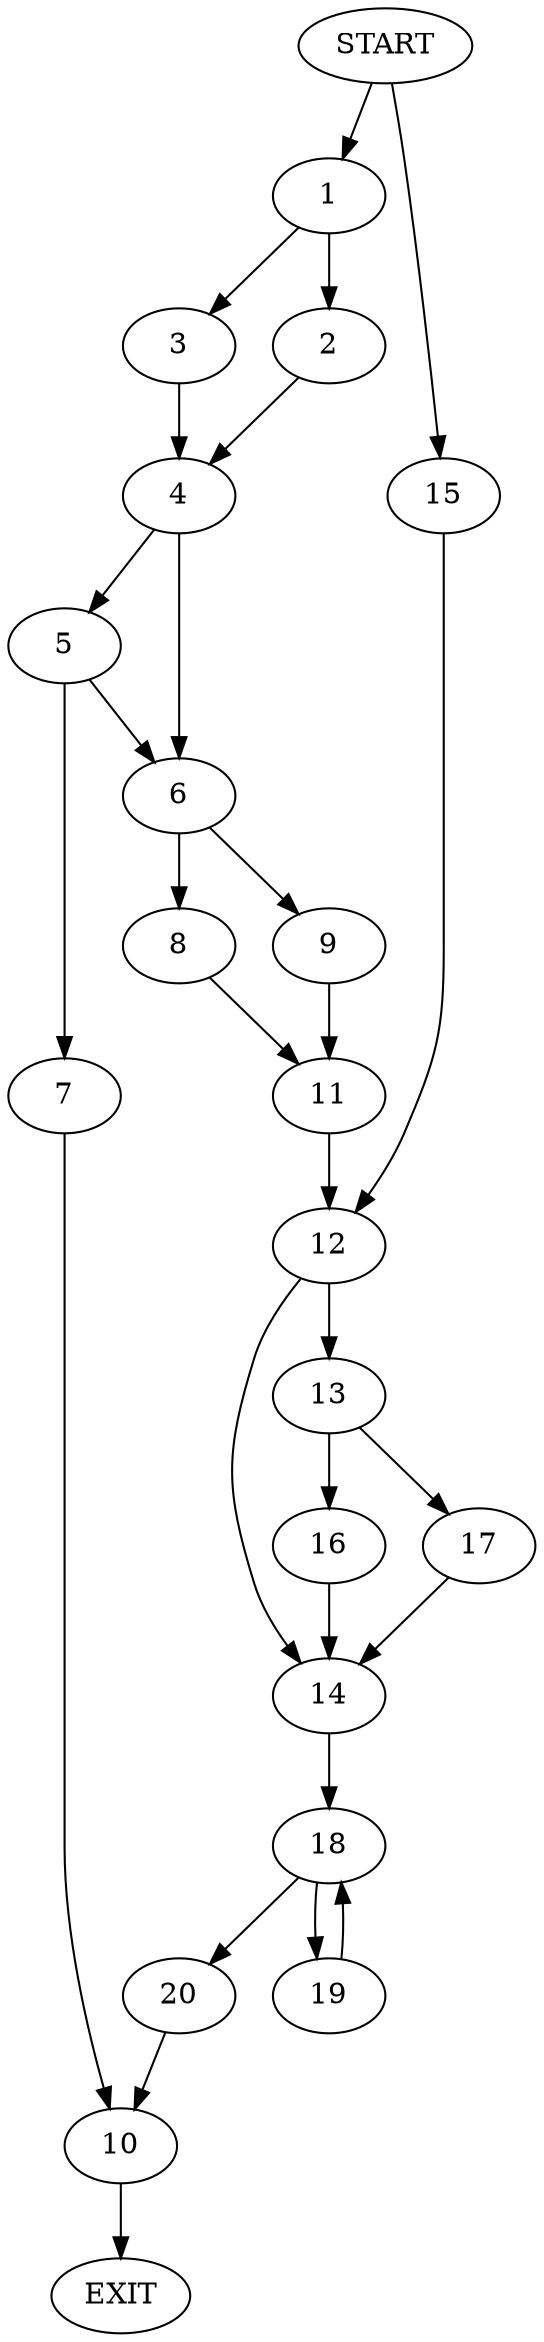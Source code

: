 digraph {
0 [label="START"]
21 [label="EXIT"]
0 -> 1
1 -> 2
1 -> 3
3 -> 4
2 -> 4
4 -> 5
4 -> 6
5 -> 7
5 -> 6
6 -> 8
6 -> 9
7 -> 10
10 -> 21
8 -> 11
9 -> 11
11 -> 12
12 -> 13
12 -> 14
0 -> 15
15 -> 12
13 -> 16
13 -> 17
14 -> 18
17 -> 14
16 -> 14
18 -> 19
18 -> 20
19 -> 18
20 -> 10
}
